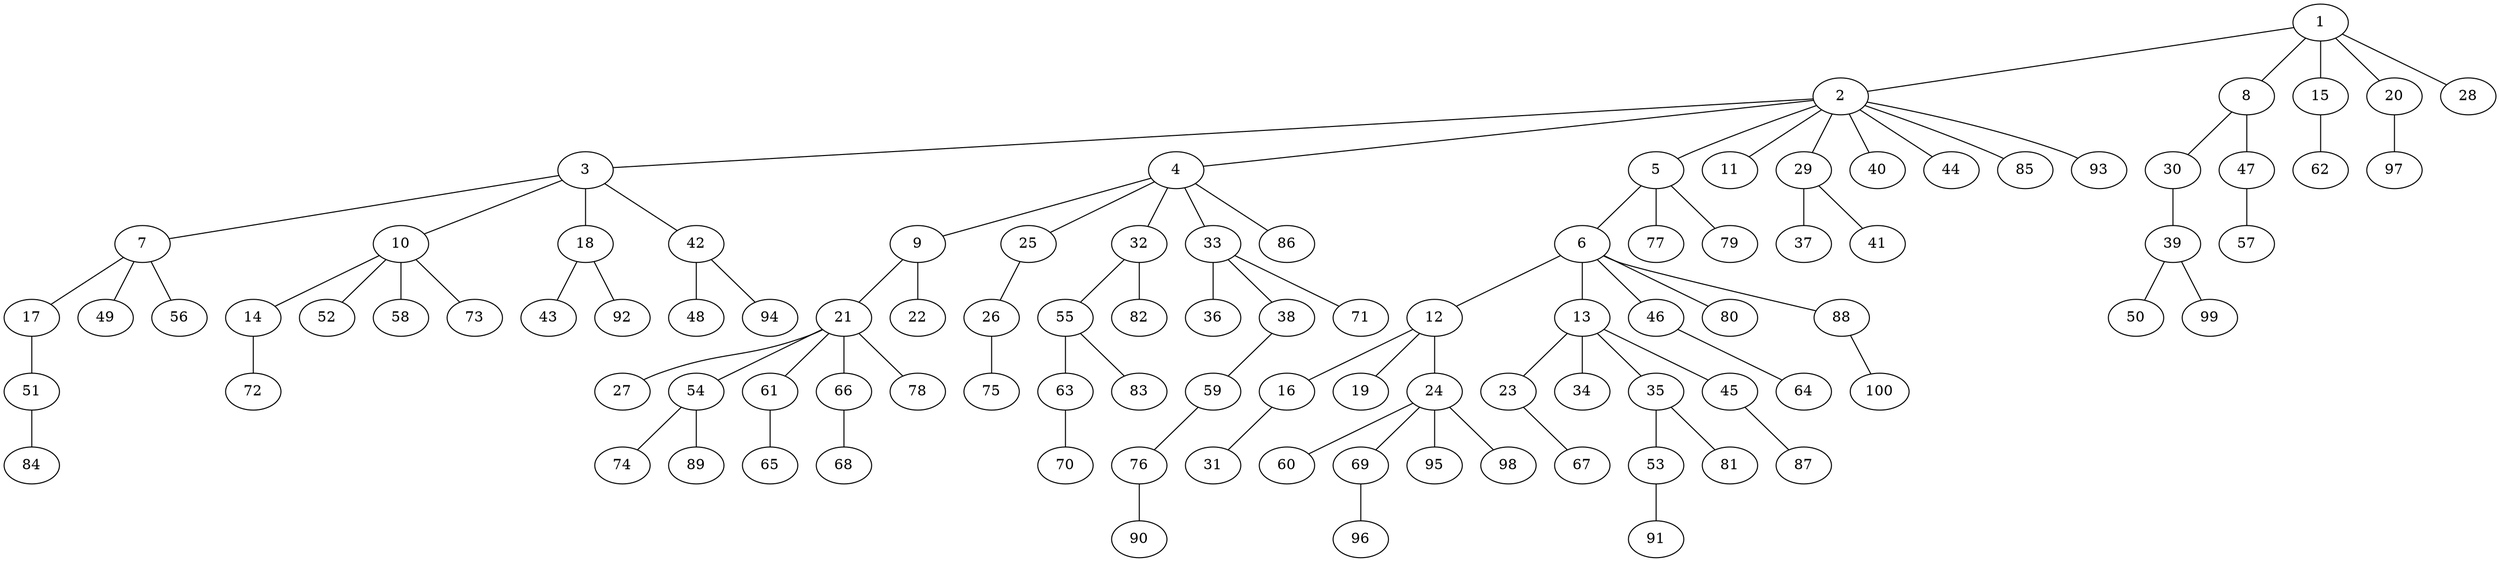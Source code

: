 graph graphname {1--2
1--8
1--15
1--20
1--28
2--3
2--4
2--5
2--11
2--29
2--40
2--44
2--85
2--93
3--7
3--10
3--18
3--42
4--9
4--25
4--32
4--33
4--86
5--6
5--77
5--79
6--12
6--13
6--46
6--80
6--88
7--17
7--49
7--56
8--30
8--47
9--21
9--22
10--14
10--52
10--58
10--73
12--16
12--19
12--24
13--23
13--34
13--35
13--45
14--72
15--62
16--31
17--51
18--43
18--92
20--97
21--27
21--54
21--61
21--66
21--78
23--67
24--60
24--69
24--95
24--98
25--26
26--75
29--37
29--41
30--39
32--55
32--82
33--36
33--38
33--71
35--53
35--81
38--59
39--50
39--99
42--48
42--94
45--87
46--64
47--57
51--84
53--91
54--74
54--89
55--63
55--83
59--76
61--65
63--70
66--68
69--96
76--90
88--100
}